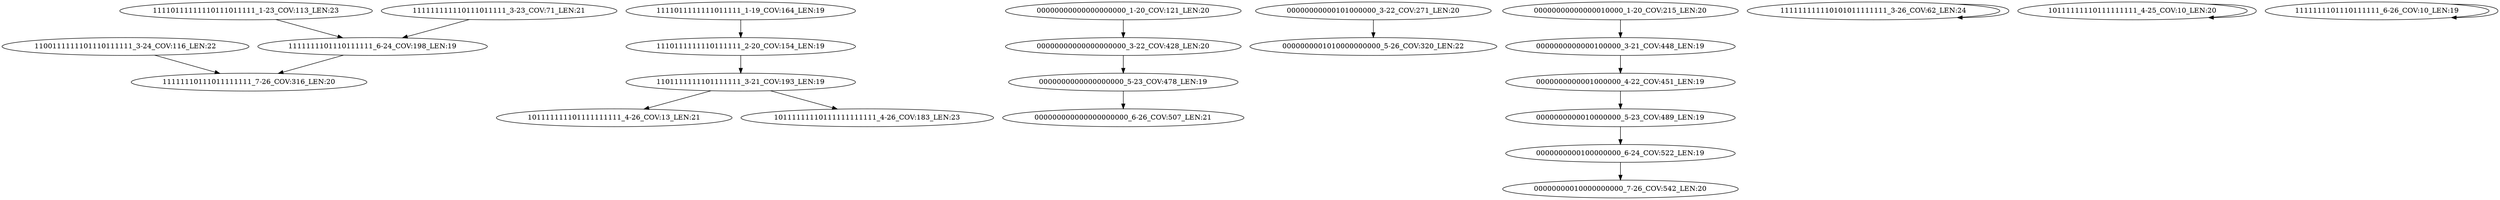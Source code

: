 digraph G {
    "1111111101110111111_6-24_COV:198_LEN:19" -> "11111110111011111111_7-26_COV:316_LEN:20";
    "1101111111101111111_3-21_COV:193_LEN:19" -> "101111111101111111111_4-26_COV:13_LEN:21";
    "1101111111101111111_3-21_COV:193_LEN:19" -> "10111111110111111111111_4-26_COV:183_LEN:23";
    "1110111111110111111_2-20_COV:154_LEN:19" -> "1101111111101111111_3-21_COV:193_LEN:19";
    "1100111111101110111111_3-24_COV:116_LEN:22" -> "11111110111011111111_7-26_COV:316_LEN:20";
    "00000000000000000000_3-22_COV:428_LEN:20" -> "0000000000000000000_5-23_COV:478_LEN:19";
    "00000000000101000000_3-22_COV:271_LEN:20" -> "0000000001010000000000_5-26_COV:320_LEN:22";
    "0000000000010000000_5-23_COV:489_LEN:19" -> "0000000000100000000_6-24_COV:522_LEN:19";
    "0000000000100000000_6-24_COV:522_LEN:19" -> "00000000010000000000_7-26_COV:542_LEN:20";
    "111111111110101011111111_3-26_COV:62_LEN:24" -> "111111111110101011111111_3-26_COV:62_LEN:24";
    "1111011111111011111_1-19_COV:164_LEN:19" -> "1110111111110111111_2-20_COV:154_LEN:19";
    "0000000000001000000_4-22_COV:451_LEN:19" -> "0000000000010000000_5-23_COV:489_LEN:19";
    "0000000000000100000_3-21_COV:448_LEN:19" -> "0000000000001000000_4-22_COV:451_LEN:19";
    "10111111110111111111_4-25_COV:10_LEN:20" -> "10111111110111111111_4-25_COV:10_LEN:20";
    "1111111101110111111_6-26_COV:10_LEN:19" -> "1111111101110111111_6-26_COV:10_LEN:19";
    "11110111111110111011111_1-23_COV:113_LEN:23" -> "1111111101110111111_6-24_COV:198_LEN:19";
    "00000000000000010000_1-20_COV:215_LEN:20" -> "0000000000000100000_3-21_COV:448_LEN:19";
    "111111111110111011111_3-23_COV:71_LEN:21" -> "1111111101110111111_6-24_COV:198_LEN:19";
    "00000000000000000000_1-20_COV:121_LEN:20" -> "00000000000000000000_3-22_COV:428_LEN:20";
    "0000000000000000000_5-23_COV:478_LEN:19" -> "000000000000000000000_6-26_COV:507_LEN:21";
}
